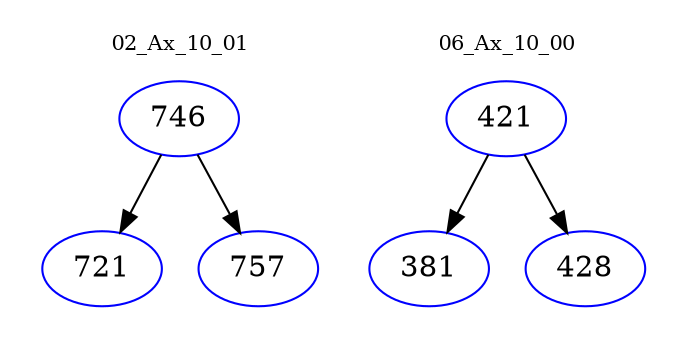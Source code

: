 digraph{
subgraph cluster_0 {
color = white
label = "02_Ax_10_01";
fontsize=10;
T0_746 [label="746", color="blue"]
T0_746 -> T0_721 [color="black"]
T0_721 [label="721", color="blue"]
T0_746 -> T0_757 [color="black"]
T0_757 [label="757", color="blue"]
}
subgraph cluster_1 {
color = white
label = "06_Ax_10_00";
fontsize=10;
T1_421 [label="421", color="blue"]
T1_421 -> T1_381 [color="black"]
T1_381 [label="381", color="blue"]
T1_421 -> T1_428 [color="black"]
T1_428 [label="428", color="blue"]
}
}
